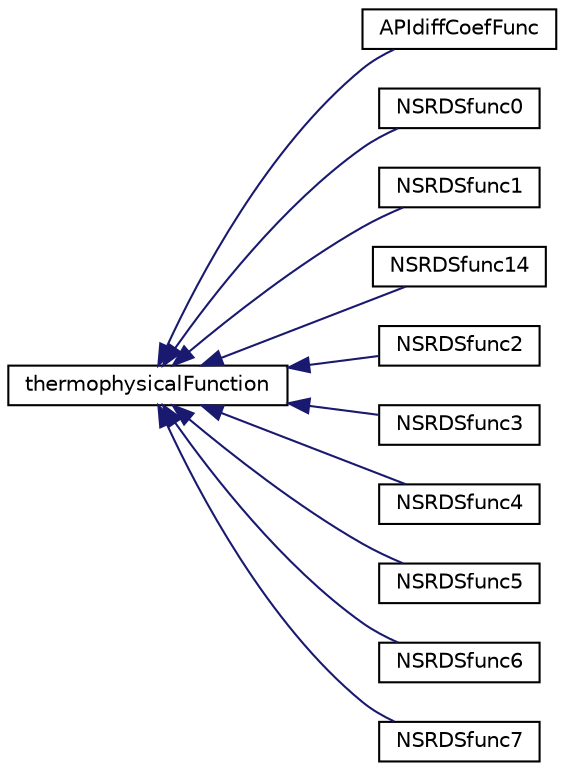 digraph "Graphical Class Hierarchy"
{
  bgcolor="transparent";
  edge [fontname="Helvetica",fontsize="10",labelfontname="Helvetica",labelfontsize="10"];
  node [fontname="Helvetica",fontsize="10",shape=record];
  rankdir="LR";
  Node1 [label="thermophysicalFunction",height=0.2,width=0.4,color="black",URL="$a02673.html",tooltip="Abstract base class for thermo-physical functions. "];
  Node1 -> Node2 [dir="back",color="midnightblue",fontsize="10",style="solid",fontname="Helvetica"];
  Node2 [label="APIdiffCoefFunc",height=0.2,width=0.4,color="black",URL="$a00063.html",tooltip="API function for vapour mass diffusivity. "];
  Node1 -> Node3 [dir="back",color="midnightblue",fontsize="10",style="solid",fontname="Helvetica"];
  Node3 [label="NSRDSfunc0",height=0.2,width=0.4,color="black",URL="$a01699.html",tooltip="NSRDS function number 100. "];
  Node1 -> Node4 [dir="back",color="midnightblue",fontsize="10",style="solid",fontname="Helvetica"];
  Node4 [label="NSRDSfunc1",height=0.2,width=0.4,color="black",URL="$a01700.html",tooltip="NSRDS function number 101. "];
  Node1 -> Node5 [dir="back",color="midnightblue",fontsize="10",style="solid",fontname="Helvetica"];
  Node5 [label="NSRDSfunc14",height=0.2,width=0.4,color="black",URL="$a01701.html",tooltip="NSRDS function number 114. "];
  Node1 -> Node6 [dir="back",color="midnightblue",fontsize="10",style="solid",fontname="Helvetica"];
  Node6 [label="NSRDSfunc2",height=0.2,width=0.4,color="black",URL="$a01702.html",tooltip="NSRDS function number 102. "];
  Node1 -> Node7 [dir="back",color="midnightblue",fontsize="10",style="solid",fontname="Helvetica"];
  Node7 [label="NSRDSfunc3",height=0.2,width=0.4,color="black",URL="$a01703.html",tooltip="NSRDS function number 103. "];
  Node1 -> Node8 [dir="back",color="midnightblue",fontsize="10",style="solid",fontname="Helvetica"];
  Node8 [label="NSRDSfunc4",height=0.2,width=0.4,color="black",URL="$a01704.html",tooltip="NSRDS function number 104. "];
  Node1 -> Node9 [dir="back",color="midnightblue",fontsize="10",style="solid",fontname="Helvetica"];
  Node9 [label="NSRDSfunc5",height=0.2,width=0.4,color="black",URL="$a01705.html",tooltip="NSRDS function number 105. "];
  Node1 -> Node10 [dir="back",color="midnightblue",fontsize="10",style="solid",fontname="Helvetica"];
  Node10 [label="NSRDSfunc6",height=0.2,width=0.4,color="black",URL="$a01706.html",tooltip="NSRDS function number 106. "];
  Node1 -> Node11 [dir="back",color="midnightblue",fontsize="10",style="solid",fontname="Helvetica"];
  Node11 [label="NSRDSfunc7",height=0.2,width=0.4,color="black",URL="$a01707.html",tooltip="NSRDS-AICHE function number 107. "];
}
